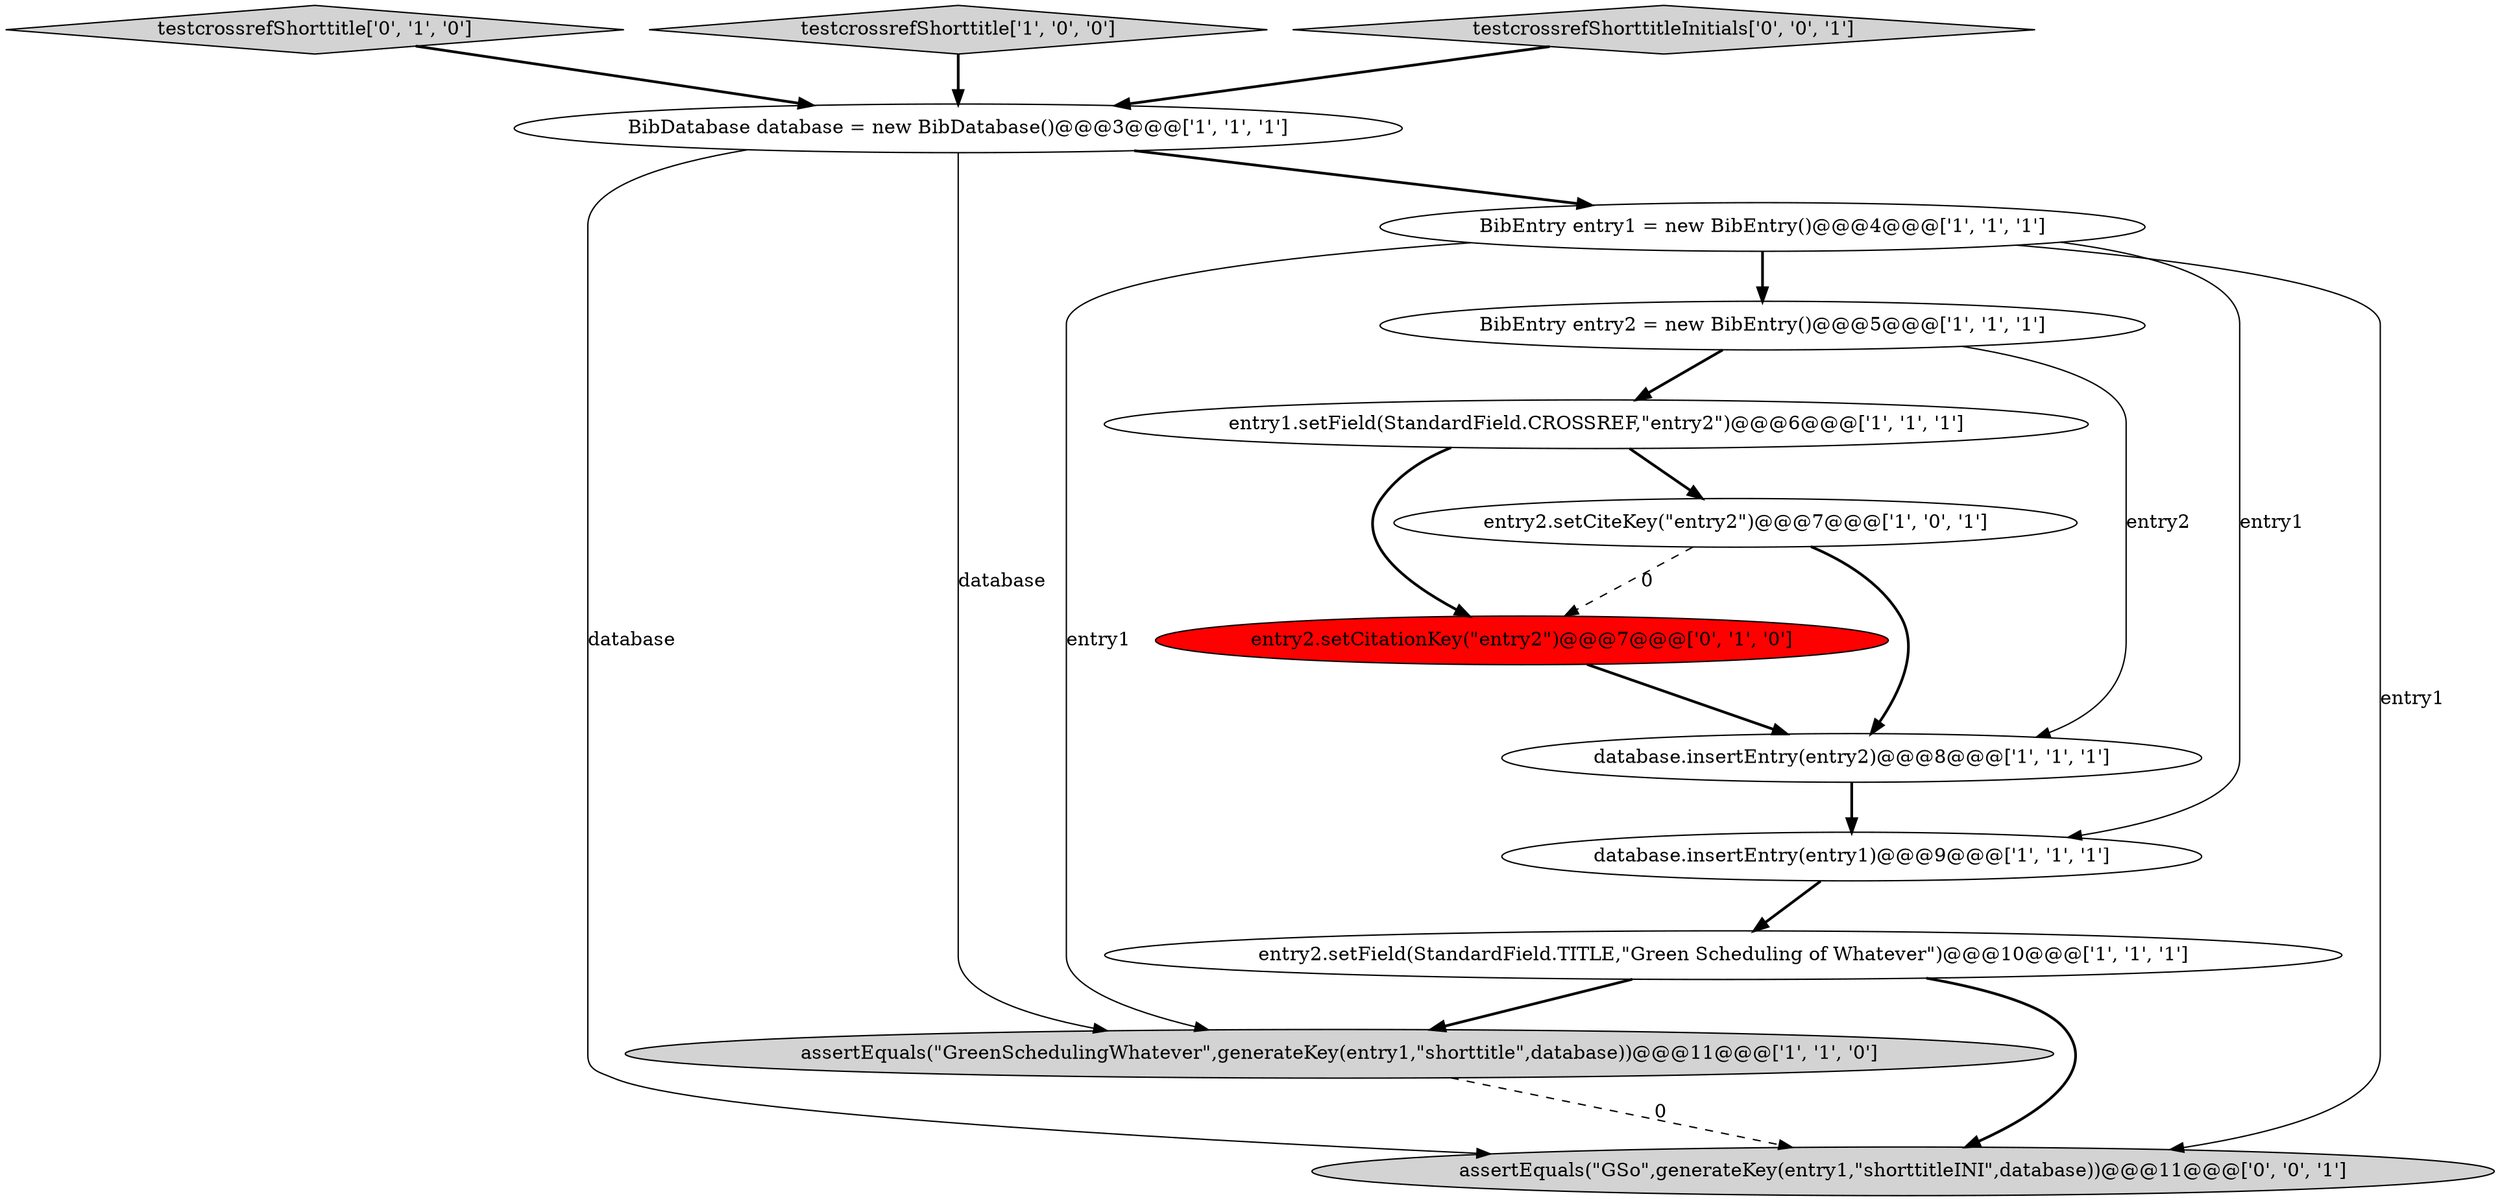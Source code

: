 digraph {
11 [style = filled, label = "entry2.setCitationKey(\"entry2\")@@@7@@@['0', '1', '0']", fillcolor = red, shape = ellipse image = "AAA1AAABBB2BBB"];
7 [style = filled, label = "BibDatabase database = new BibDatabase()@@@3@@@['1', '1', '1']", fillcolor = white, shape = ellipse image = "AAA0AAABBB1BBB"];
0 [style = filled, label = "entry2.setCiteKey(\"entry2\")@@@7@@@['1', '0', '1']", fillcolor = white, shape = ellipse image = "AAA0AAABBB1BBB"];
10 [style = filled, label = "testcrossrefShorttitle['0', '1', '0']", fillcolor = lightgray, shape = diamond image = "AAA0AAABBB2BBB"];
1 [style = filled, label = "entry2.setField(StandardField.TITLE,\"Green Scheduling of Whatever\")@@@10@@@['1', '1', '1']", fillcolor = white, shape = ellipse image = "AAA0AAABBB1BBB"];
13 [style = filled, label = "assertEquals(\"GSo\",generateKey(entry1,\"shorttitleINI\",database))@@@11@@@['0', '0', '1']", fillcolor = lightgray, shape = ellipse image = "AAA0AAABBB3BBB"];
2 [style = filled, label = "entry1.setField(StandardField.CROSSREF,\"entry2\")@@@6@@@['1', '1', '1']", fillcolor = white, shape = ellipse image = "AAA0AAABBB1BBB"];
6 [style = filled, label = "assertEquals(\"GreenSchedulingWhatever\",generateKey(entry1,\"shorttitle\",database))@@@11@@@['1', '1', '0']", fillcolor = lightgray, shape = ellipse image = "AAA0AAABBB1BBB"];
5 [style = filled, label = "testcrossrefShorttitle['1', '0', '0']", fillcolor = lightgray, shape = diamond image = "AAA0AAABBB1BBB"];
8 [style = filled, label = "BibEntry entry1 = new BibEntry()@@@4@@@['1', '1', '1']", fillcolor = white, shape = ellipse image = "AAA0AAABBB1BBB"];
12 [style = filled, label = "testcrossrefShorttitleInitials['0', '0', '1']", fillcolor = lightgray, shape = diamond image = "AAA0AAABBB3BBB"];
9 [style = filled, label = "BibEntry entry2 = new BibEntry()@@@5@@@['1', '1', '1']", fillcolor = white, shape = ellipse image = "AAA0AAABBB1BBB"];
4 [style = filled, label = "database.insertEntry(entry1)@@@9@@@['1', '1', '1']", fillcolor = white, shape = ellipse image = "AAA0AAABBB1BBB"];
3 [style = filled, label = "database.insertEntry(entry2)@@@8@@@['1', '1', '1']", fillcolor = white, shape = ellipse image = "AAA0AAABBB1BBB"];
0->3 [style = bold, label=""];
8->13 [style = solid, label="entry1"];
7->13 [style = solid, label="database"];
9->2 [style = bold, label=""];
8->6 [style = solid, label="entry1"];
9->3 [style = solid, label="entry2"];
8->4 [style = solid, label="entry1"];
0->11 [style = dashed, label="0"];
7->8 [style = bold, label=""];
3->4 [style = bold, label=""];
10->7 [style = bold, label=""];
1->13 [style = bold, label=""];
12->7 [style = bold, label=""];
2->0 [style = bold, label=""];
1->6 [style = bold, label=""];
6->13 [style = dashed, label="0"];
11->3 [style = bold, label=""];
8->9 [style = bold, label=""];
5->7 [style = bold, label=""];
4->1 [style = bold, label=""];
7->6 [style = solid, label="database"];
2->11 [style = bold, label=""];
}

